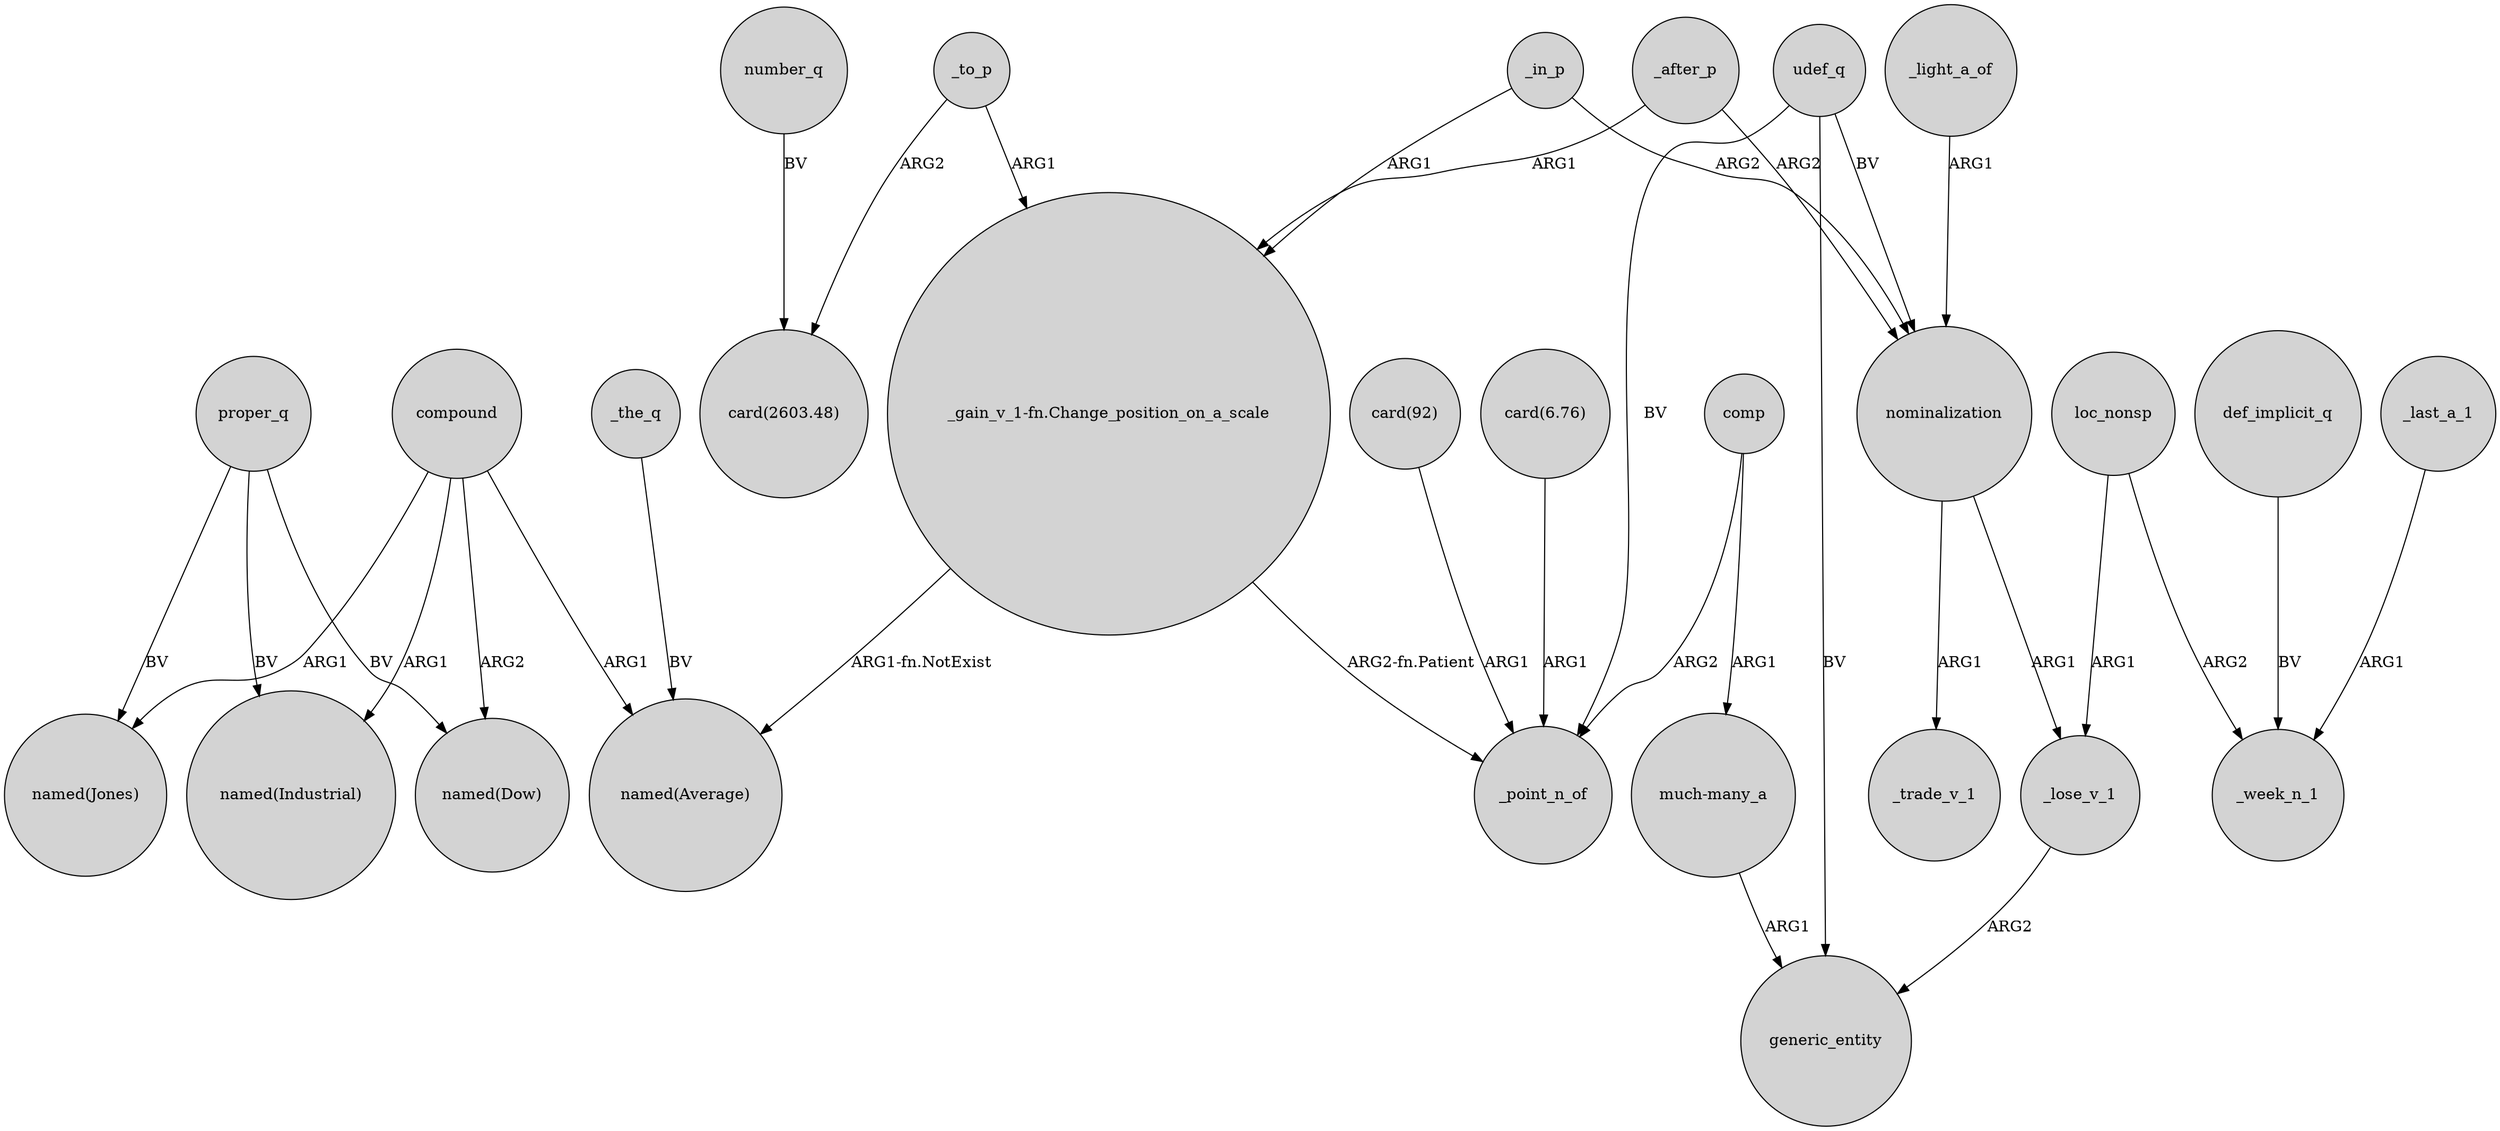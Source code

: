 digraph {
	node [shape=circle style=filled]
	compound -> "named(Industrial)" [label=ARG1]
	_to_p -> "_gain_v_1-fn.Change_position_on_a_scale" [label=ARG1]
	udef_q -> generic_entity [label=BV]
	"_gain_v_1-fn.Change_position_on_a_scale" -> "named(Average)" [label="ARG1-fn.NotExist"]
	def_implicit_q -> _week_n_1 [label=BV]
	compound -> "named(Dow)" [label=ARG2]
	_lose_v_1 -> generic_entity [label=ARG2]
	"much-many_a" -> generic_entity [label=ARG1]
	nominalization -> _lose_v_1 [label=ARG1]
	proper_q -> "named(Dow)" [label=BV]
	compound -> "named(Average)" [label=ARG1]
	nominalization -> _trade_v_1 [label=ARG1]
	comp -> _point_n_of [label=ARG2]
	_in_p -> "_gain_v_1-fn.Change_position_on_a_scale" [label=ARG1]
	"card(92)" -> _point_n_of [label=ARG1]
	proper_q -> "named(Industrial)" [label=BV]
	loc_nonsp -> _week_n_1 [label=ARG2]
	proper_q -> "named(Jones)" [label=BV]
	comp -> "much-many_a" [label=ARG1]
	number_q -> "card(2603.48)" [label=BV]
	_last_a_1 -> _week_n_1 [label=ARG1]
	loc_nonsp -> _lose_v_1 [label=ARG1]
	udef_q -> nominalization [label=BV]
	"_gain_v_1-fn.Change_position_on_a_scale" -> _point_n_of [label="ARG2-fn.Patient"]
	_to_p -> "card(2603.48)" [label=ARG2]
	_light_a_of -> nominalization [label=ARG1]
	_after_p -> "_gain_v_1-fn.Change_position_on_a_scale" [label=ARG1]
	_in_p -> nominalization [label=ARG2]
	"card(6.76)" -> _point_n_of [label=ARG1]
	compound -> "named(Jones)" [label=ARG1]
	_the_q -> "named(Average)" [label=BV]
	_after_p -> nominalization [label=ARG2]
	udef_q -> _point_n_of [label=BV]
}

